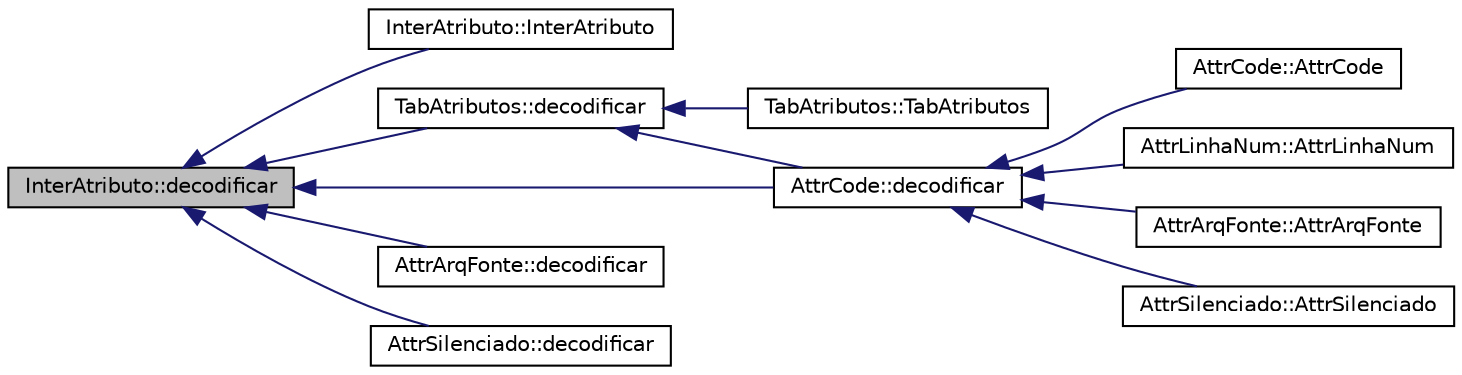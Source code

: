 digraph "InterAtributo::decodificar"
{
  edge [fontname="Helvetica",fontsize="10",labelfontname="Helvetica",labelfontsize="10"];
  node [fontname="Helvetica",fontsize="10",shape=record];
  rankdir="LR";
  Node12 [label="InterAtributo::decodificar",height=0.2,width=0.4,color="black", fillcolor="grey75", style="filled", fontcolor="black"];
  Node12 -> Node13 [dir="back",color="midnightblue",fontsize="10",style="solid",fontname="Helvetica"];
  Node13 [label="InterAtributo::InterAtributo",height=0.2,width=0.4,color="black", fillcolor="white", style="filled",URL="$class_inter_atributo.html#a21110f7f3d911a37f8edf70a14686dfb"];
  Node12 -> Node14 [dir="back",color="midnightblue",fontsize="10",style="solid",fontname="Helvetica"];
  Node14 [label="TabAtributos::decodificar",height=0.2,width=0.4,color="black", fillcolor="white", style="filled",URL="$class_tab_atributos.html#abe76c6a2c6d30284aba6fb9de2f05437",tooltip="Decodificador do arquivo binário .class para a tabela de atributos. "];
  Node14 -> Node15 [dir="back",color="midnightblue",fontsize="10",style="solid",fontname="Helvetica"];
  Node15 [label="TabAtributos::TabAtributos",height=0.2,width=0.4,color="black", fillcolor="white", style="filled",URL="$class_tab_atributos.html#a4b7e9cb20a0dabb52b3670d8a8a2a202"];
  Node14 -> Node16 [dir="back",color="midnightblue",fontsize="10",style="solid",fontname="Helvetica"];
  Node16 [label="AttrCode::decodificar",height=0.2,width=0.4,color="black", fillcolor="white", style="filled",URL="$class_attr_code.html#a986a3c8407f8cd3a13a0bf2260b1ffca",tooltip="Decodificador do arquivo binário .class para o atributo <>, extraindo todos os seus campos..."];
  Node16 -> Node17 [dir="back",color="midnightblue",fontsize="10",style="solid",fontname="Helvetica"];
  Node17 [label="AttrCode::AttrCode",height=0.2,width=0.4,color="black", fillcolor="white", style="filled",URL="$class_attr_code.html#ad658eab041715a91e607daaa615589bf"];
  Node16 -> Node18 [dir="back",color="midnightblue",fontsize="10",style="solid",fontname="Helvetica"];
  Node18 [label="AttrLinhaNum::AttrLinhaNum",height=0.2,width=0.4,color="black", fillcolor="white", style="filled",URL="$class_attr_linha_num.html#a017d3976a937f3a061a6845516ee37ef"];
  Node16 -> Node19 [dir="back",color="midnightblue",fontsize="10",style="solid",fontname="Helvetica"];
  Node19 [label="AttrArqFonte::AttrArqFonte",height=0.2,width=0.4,color="black", fillcolor="white", style="filled",URL="$class_attr_arq_fonte.html#a1216638bfad2d0bfbcdb8cdee520fd0b"];
  Node16 -> Node20 [dir="back",color="midnightblue",fontsize="10",style="solid",fontname="Helvetica"];
  Node20 [label="AttrSilenciado::AttrSilenciado",height=0.2,width=0.4,color="black", fillcolor="white", style="filled",URL="$class_attr_silenciado.html#a9e180e7a6e4effb0e792e599a989cb35"];
  Node12 -> Node16 [dir="back",color="midnightblue",fontsize="10",style="solid",fontname="Helvetica"];
  Node12 -> Node21 [dir="back",color="midnightblue",fontsize="10",style="solid",fontname="Helvetica"];
  Node21 [label="AttrArqFonte::decodificar",height=0.2,width=0.4,color="black", fillcolor="white", style="filled",URL="$class_attr_arq_fonte.html#adad31db6c6b6b6d01a3f40859714fa56",tooltip="Decodificador do arquivo binário .class para o atributo <<SourceFile>>, extraindo todos os seus campo..."];
  Node12 -> Node22 [dir="back",color="midnightblue",fontsize="10",style="solid",fontname="Helvetica"];
  Node22 [label="AttrSilenciado::decodificar",height=0.2,width=0.4,color="black", fillcolor="white", style="filled",URL="$class_attr_silenciado.html#ac8b3bd94f52f856213cf9da9166758ed",tooltip="Decodificador do arquivo binário .class para o atributo não tratável para o seu índice do nome e o se..."];
}
